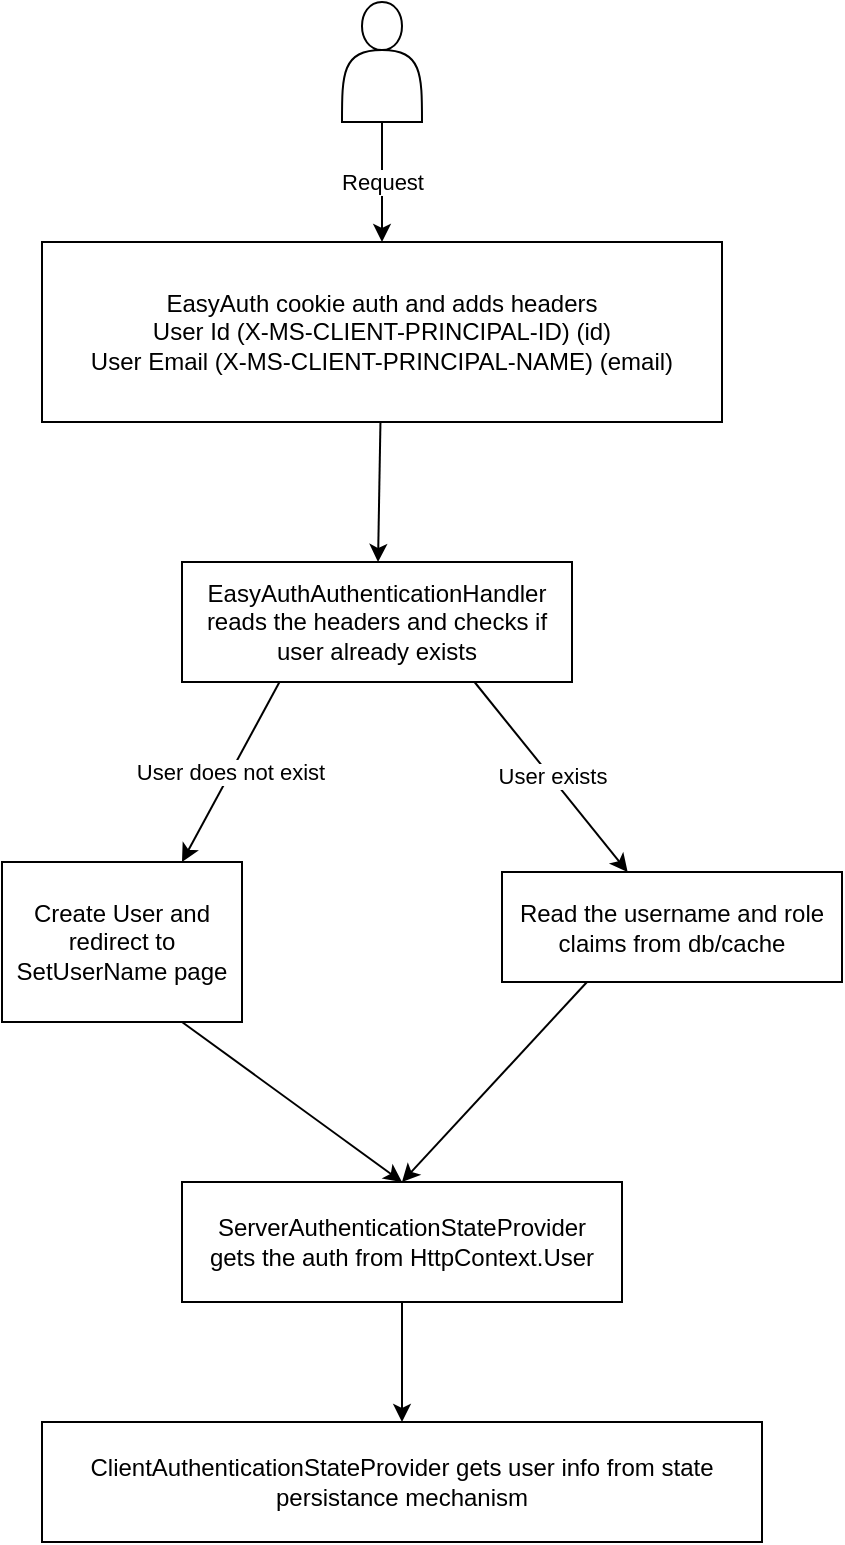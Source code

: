 <mxfile>
    <diagram id="CfaaESvZryX7sWXav28t" name="Page-1">
        <mxGraphModel dx="595" dy="507" grid="1" gridSize="10" guides="1" tooltips="1" connect="1" arrows="1" fold="1" page="1" pageScale="1" pageWidth="50000" pageHeight="50000" math="0" shadow="0">
            <root>
                <mxCell id="0"/>
                <mxCell id="1" parent="0"/>
                <mxCell id="8" value="" style="edgeStyle=none;html=1;" parent="1" source="3" target="7" edge="1">
                    <mxGeometry relative="1" as="geometry"/>
                </mxCell>
                <mxCell id="3" value="EasyAuth cookie auth and adds headers&lt;br&gt;User Id (X-MS-CLIENT-PRINCIPAL-ID) (id)&lt;br&gt;User Email (X-MS-CLIENT-PRINCIPAL-NAME) (email)" style="rounded=0;whiteSpace=wrap;html=1;" parent="1" vertex="1">
                    <mxGeometry x="300" y="160" width="340" height="90" as="geometry"/>
                </mxCell>
                <mxCell id="6" value="Request" style="edgeStyle=none;html=1;" parent="1" source="5" target="3" edge="1">
                    <mxGeometry relative="1" as="geometry"/>
                </mxCell>
                <mxCell id="5" value="" style="shape=actor;whiteSpace=wrap;html=1;" parent="1" vertex="1">
                    <mxGeometry x="450" y="40" width="40" height="60" as="geometry"/>
                </mxCell>
                <mxCell id="18" value="User does not exist" style="edgeStyle=none;html=1;exitX=0.25;exitY=1;exitDx=0;exitDy=0;entryX=0.75;entryY=0;entryDx=0;entryDy=0;" parent="1" source="7" target="15" edge="1">
                    <mxGeometry relative="1" as="geometry"/>
                </mxCell>
                <mxCell id="19" value="User exists" style="edgeStyle=none;html=1;exitX=0.75;exitY=1;exitDx=0;exitDy=0;" parent="1" source="7" target="16" edge="1">
                    <mxGeometry relative="1" as="geometry"/>
                </mxCell>
                <mxCell id="7" value="EasyAuthAuthenticationHandler&lt;br&gt;reads the headers and checks if user already exists" style="whiteSpace=wrap;html=1;rounded=0;" parent="1" vertex="1">
                    <mxGeometry x="370" y="320" width="195" height="60" as="geometry"/>
                </mxCell>
                <mxCell id="14" value="" style="edgeStyle=none;html=1;" parent="1" source="11" target="13" edge="1">
                    <mxGeometry relative="1" as="geometry"/>
                </mxCell>
                <mxCell id="11" value="ServerAuthenticationStateProvider&lt;br&gt;gets the auth from HttpContext.User" style="whiteSpace=wrap;html=1;rounded=0;" parent="1" vertex="1">
                    <mxGeometry x="370" y="630" width="220" height="60" as="geometry"/>
                </mxCell>
                <mxCell id="13" value="ClientAuthenticationStateProvider gets user info from state persistance mechanism" style="whiteSpace=wrap;html=1;rounded=0;" parent="1" vertex="1">
                    <mxGeometry x="300" y="750" width="360" height="60" as="geometry"/>
                </mxCell>
                <mxCell id="21" style="edgeStyle=none;html=1;exitX=0.75;exitY=1;exitDx=0;exitDy=0;entryX=0.5;entryY=0;entryDx=0;entryDy=0;" parent="1" source="15" target="11" edge="1">
                    <mxGeometry relative="1" as="geometry"/>
                </mxCell>
                <mxCell id="15" value="Create User and redirect to SetUserName page" style="whiteSpace=wrap;html=1;rounded=0;" parent="1" vertex="1">
                    <mxGeometry x="280" y="470" width="120" height="80" as="geometry"/>
                </mxCell>
                <mxCell id="20" style="edgeStyle=none;html=1;exitX=0.25;exitY=1;exitDx=0;exitDy=0;entryX=0.5;entryY=0;entryDx=0;entryDy=0;" parent="1" source="16" target="11" edge="1">
                    <mxGeometry relative="1" as="geometry"/>
                </mxCell>
                <mxCell id="16" value="Read the&amp;nbsp;username and role&lt;br&gt;claims from db/cache" style="whiteSpace=wrap;html=1;rounded=0;" parent="1" vertex="1">
                    <mxGeometry x="530" y="475" width="170" height="55" as="geometry"/>
                </mxCell>
            </root>
        </mxGraphModel>
    </diagram>
</mxfile>